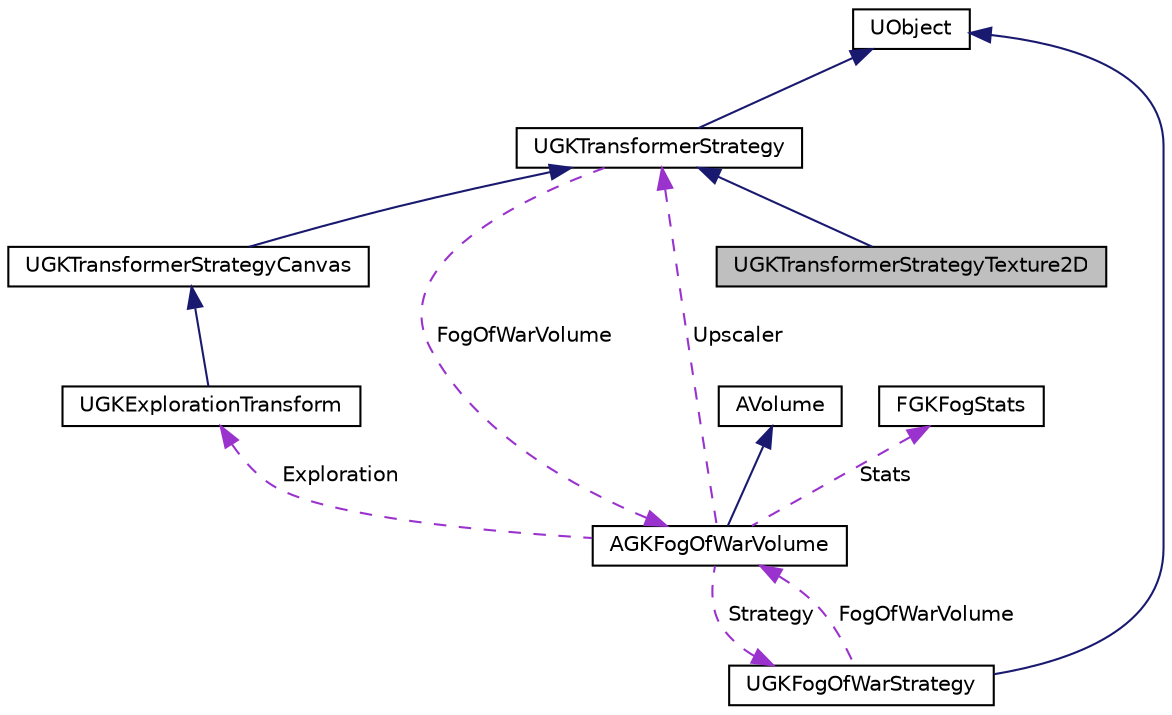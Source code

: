 digraph "UGKTransformerStrategyTexture2D"
{
 // LATEX_PDF_SIZE
  edge [fontname="Helvetica",fontsize="10",labelfontname="Helvetica",labelfontsize="10"];
  node [fontname="Helvetica",fontsize="10",shape=record];
  Node1 [label="UGKTransformerStrategyTexture2D",height=0.2,width=0.4,color="black", fillcolor="grey75", style="filled", fontcolor="black",tooltip=" "];
  Node2 -> Node1 [dir="back",color="midnightblue",fontsize="10",style="solid",fontname="Helvetica"];
  Node2 [label="UGKTransformerStrategy",height=0.2,width=0.4,color="black", fillcolor="white", style="filled",URL="$classUGKTransformerStrategy.html",tooltip=" "];
  Node3 -> Node2 [dir="back",color="midnightblue",fontsize="10",style="solid",fontname="Helvetica"];
  Node3 [label="UObject",height=0.2,width=0.4,color="black", fillcolor="white", style="filled",tooltip=" "];
  Node4 -> Node2 [dir="back",color="darkorchid3",fontsize="10",style="dashed",label=" FogOfWarVolume" ,fontname="Helvetica"];
  Node4 [label="AGKFogOfWarVolume",height=0.2,width=0.4,color="black", fillcolor="white", style="filled",URL="$classAGKFogOfWarVolume.html",tooltip=" "];
  Node5 -> Node4 [dir="back",color="midnightblue",fontsize="10",style="solid",fontname="Helvetica"];
  Node5 [label="AVolume",height=0.2,width=0.4,color="black", fillcolor="white", style="filled",tooltip=" "];
  Node6 -> Node4 [dir="back",color="darkorchid3",fontsize="10",style="dashed",label=" Strategy" ,fontname="Helvetica"];
  Node6 [label="UGKFogOfWarStrategy",height=0.2,width=0.4,color="black", fillcolor="white", style="filled",URL="$classUGKFogOfWarStrategy.html",tooltip=" "];
  Node3 -> Node6 [dir="back",color="midnightblue",fontsize="10",style="solid",fontname="Helvetica"];
  Node4 -> Node6 [dir="back",color="darkorchid3",fontsize="10",style="dashed",label=" FogOfWarVolume" ,fontname="Helvetica"];
  Node2 -> Node4 [dir="back",color="darkorchid3",fontsize="10",style="dashed",label=" Upscaler" ,fontname="Helvetica"];
  Node7 -> Node4 [dir="back",color="darkorchid3",fontsize="10",style="dashed",label=" Exploration" ,fontname="Helvetica"];
  Node7 [label="UGKExplorationTransform",height=0.2,width=0.4,color="black", fillcolor="white", style="filled",URL="$classUGKExplorationTransform.html",tooltip=" "];
  Node8 -> Node7 [dir="back",color="midnightblue",fontsize="10",style="solid",fontname="Helvetica"];
  Node8 [label="UGKTransformerStrategyCanvas",height=0.2,width=0.4,color="black", fillcolor="white", style="filled",URL="$classUGKTransformerStrategyCanvas.html",tooltip=" "];
  Node2 -> Node8 [dir="back",color="midnightblue",fontsize="10",style="solid",fontname="Helvetica"];
  Node9 -> Node4 [dir="back",color="darkorchid3",fontsize="10",style="dashed",label=" Stats" ,fontname="Helvetica"];
  Node9 [label="FGKFogStats",height=0.2,width=0.4,color="black", fillcolor="white", style="filled",URL="$structFGKFogStats.html",tooltip=" "];
}

